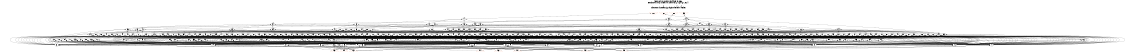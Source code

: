 # Network structure generated by ABC

digraph network {
size = "7.5,10";
center = true;
edge [dir = back];

{
  node [shape = plaintext];
  edge [style = invis];
  LevelTitle1 [label=""];
  LevelTitle2 [label=""];
  Level7 [label = ""];
  Level6 [label = ""];
  Level5 [label = ""];
  Level4 [label = ""];
  Level3 [label = ""];
  Level2 [label = ""];
  Level1 [label = ""];
  Level0 [label = ""];
  LevelTitle1 ->  LevelTitle2 ->  Level7 ->  Level6 ->  Level5 ->  Level4 ->  Level3 ->  Level2 ->  Level1 ->  Level0;
}

{
  rank = same;
  LevelTitle1;
  title1 [shape=plaintext,
          fontsize=20,
          fontname = "Times-Roman",
          label="Network structure visualized by ABC\nBenchmark \"top\". Time was Wed Oct 16 16:07:37 2024. "
         ];
}

{
  rank = same;
  LevelTitle2;
  title2 [shape=plaintext,
          fontsize=18,
          fontname = "Times-Roman",
          label="The network contains 322 logic nodes and 0 latches.\n"
         ];
}

{
  rank = same;
  Level7;
  Node9 [label = "o_1_", shape = invtriangle, color = coral, fillcolor = coral];
  Node10 [label = "o_2_", shape = invtriangle, color = coral, fillcolor = coral];
  Node11 [label = "o_0_", shape = invtriangle, color = coral, fillcolor = coral];
  Node12 [label = "o_3_", shape = invtriangle, color = coral, fillcolor = coral];
}

{
  rank = same;
  Level6;
  Node14 [label = "14\n", shape = ellipse];
  Node168 [label = "168\n", shape = ellipse];
  Node242 [label = "242\n", shape = ellipse];
}

{
  rank = same;
  Level5;
  Node15 [label = "15\n", shape = ellipse];
  Node82 [label = "82\n", shape = ellipse];
  Node106 [label = "106\n", shape = ellipse];
  Node132 [label = "132\n", shape = ellipse];
  Node169 [label = "169\n", shape = ellipse];
  Node194 [label = "194\n", shape = ellipse];
  Node208 [label = "208\n", shape = ellipse];
  Node224 [label = "224\n", shape = ellipse];
  Node243 [label = "243\n", shape = ellipse];
  Node272 [label = "272\n", shape = ellipse];
  Node289 [label = "289\n", shape = ellipse];
  Node310 [label = "310\n", shape = ellipse];
}

{
  rank = same;
  Level4;
  Node16 [label = "16\n", shape = ellipse];
  Node43 [label = "43\n", shape = ellipse];
  Node59 [label = "59\n", shape = ellipse];
  Node65 [label = "65\n", shape = ellipse];
  Node83 [label = "83\n", shape = ellipse];
  Node91 [label = "91\n", shape = ellipse];
  Node107 [label = "107\n", shape = ellipse];
  Node114 [label = "114\n", shape = ellipse];
  Node122 [label = "122\n", shape = ellipse];
  Node127 [label = "127\n", shape = ellipse];
  Node133 [label = "133\n", shape = ellipse];
  Node140 [label = "140\n", shape = ellipse];
  Node149 [label = "149\n", shape = ellipse];
  Node157 [label = "157\n", shape = ellipse];
  Node170 [label = "170\n", shape = ellipse];
  Node178 [label = "178\n", shape = ellipse];
  Node184 [label = "184\n", shape = ellipse];
  Node189 [label = "189\n", shape = ellipse];
  Node195 [label = "195\n", shape = ellipse];
  Node198 [label = "198\n", shape = ellipse];
  Node205 [label = "205\n", shape = ellipse];
  Node209 [label = "209\n", shape = ellipse];
  Node214 [label = "214\n", shape = ellipse];
  Node218 [label = "218\n", shape = ellipse];
  Node220 [label = "220\n", shape = ellipse];
  Node225 [label = "225\n", shape = ellipse];
  Node229 [label = "229\n", shape = ellipse];
  Node234 [label = "234\n", shape = ellipse];
  Node238 [label = "238\n", shape = ellipse];
  Node244 [label = "244\n", shape = ellipse];
  Node247 [label = "247\n", shape = ellipse];
  Node252 [label = "252\n", shape = ellipse];
  Node257 [label = "257\n", shape = ellipse];
  Node273 [label = "273\n", shape = ellipse];
  Node276 [label = "276\n", shape = ellipse];
  Node279 [label = "279\n", shape = ellipse];
  Node284 [label = "284\n", shape = ellipse];
  Node290 [label = "290\n", shape = ellipse];
  Node295 [label = "295\n", shape = ellipse];
  Node300 [label = "300\n", shape = ellipse];
  Node305 [label = "305\n", shape = ellipse];
  Node311 [label = "311\n", shape = ellipse];
  Node315 [label = "315\n", shape = ellipse];
  Node323 [label = "323\n", shape = ellipse];
  Node330 [label = "330\n", shape = ellipse];
}

{
  rank = same;
  Level3;
  Node17 [label = "17\n", shape = ellipse];
  Node27 [label = "27\n", shape = ellipse];
  Node34 [label = "34\n", shape = ellipse];
  Node36 [label = "36\n", shape = ellipse];
  Node44 [label = "44\n", shape = ellipse];
  Node49 [label = "49\n", shape = ellipse];
  Node54 [label = "54\n", shape = ellipse];
  Node60 [label = "60\n", shape = ellipse];
  Node61 [label = "61\n", shape = ellipse];
  Node63 [label = "63\n", shape = ellipse];
  Node66 [label = "66\n", shape = ellipse];
  Node71 [label = "71\n", shape = ellipse];
  Node76 [label = "76\n", shape = ellipse];
  Node79 [label = "79\n", shape = ellipse];
  Node84 [label = "84\n", shape = ellipse];
  Node87 [label = "87\n", shape = ellipse];
  Node89 [label = "89\n", shape = ellipse];
  Node90 [label = "90\n", shape = ellipse];
  Node92 [label = "92\n", shape = ellipse];
  Node95 [label = "95\n", shape = ellipse];
  Node98 [label = "98\n", shape = ellipse];
  Node99 [label = "99\n", shape = ellipse];
  Node100 [label = "100\n", shape = ellipse];
  Node103 [label = "103\n", shape = ellipse];
  Node108 [label = "108\n", shape = ellipse];
  Node110 [label = "110\n", shape = ellipse];
  Node115 [label = "115\n", shape = ellipse];
  Node118 [label = "118\n", shape = ellipse];
  Node119 [label = "119\n", shape = ellipse];
  Node121 [label = "121\n", shape = ellipse];
  Node123 [label = "123\n", shape = ellipse];
  Node124 [label = "124\n", shape = ellipse];
  Node125 [label = "125\n", shape = ellipse];
  Node126 [label = "126\n", shape = ellipse];
  Node128 [label = "128\n", shape = ellipse];
  Node129 [label = "129\n", shape = ellipse];
  Node130 [label = "130\n", shape = ellipse];
  Node131 [label = "131\n", shape = ellipse];
  Node134 [label = "134\n", shape = ellipse];
  Node136 [label = "136\n", shape = ellipse];
  Node137 [label = "137\n", shape = ellipse];
  Node139 [label = "139\n", shape = ellipse];
  Node141 [label = "141\n", shape = ellipse];
  Node142 [label = "142\n", shape = ellipse];
  Node145 [label = "145\n", shape = ellipse];
  Node147 [label = "147\n", shape = ellipse];
  Node150 [label = "150\n", shape = ellipse];
  Node152 [label = "152\n", shape = ellipse];
  Node154 [label = "154\n", shape = ellipse];
  Node156 [label = "156\n", shape = ellipse];
  Node158 [label = "158\n", shape = ellipse];
  Node160 [label = "160\n", shape = ellipse];
  Node167 [label = "167\n", shape = ellipse];
  Node171 [label = "171\n", shape = ellipse];
  Node172 [label = "172\n", shape = ellipse];
  Node173 [label = "173\n", shape = ellipse];
  Node176 [label = "176\n", shape = ellipse];
  Node179 [label = "179\n", shape = ellipse];
  Node180 [label = "180\n", shape = ellipse];
  Node181 [label = "181\n", shape = ellipse];
  Node182 [label = "182\n", shape = ellipse];
  Node185 [label = "185\n", shape = ellipse];
  Node186 [label = "186\n", shape = ellipse];
  Node187 [label = "187\n", shape = ellipse];
  Node188 [label = "188\n", shape = ellipse];
  Node190 [label = "190\n", shape = ellipse];
  Node191 [label = "191\n", shape = ellipse];
  Node192 [label = "192\n", shape = ellipse];
  Node193 [label = "193\n", shape = ellipse];
  Node196 [label = "196\n", shape = ellipse];
  Node197 [label = "197\n", shape = ellipse];
  Node199 [label = "199\n", shape = ellipse];
  Node201 [label = "201\n", shape = ellipse];
  Node202 [label = "202\n", shape = ellipse];
  Node203 [label = "203\n", shape = ellipse];
  Node206 [label = "206\n", shape = ellipse];
  Node207 [label = "207\n", shape = ellipse];
  Node210 [label = "210\n", shape = ellipse];
  Node211 [label = "211\n", shape = ellipse];
  Node212 [label = "212\n", shape = ellipse];
  Node213 [label = "213\n", shape = ellipse];
  Node215 [label = "215\n", shape = ellipse];
  Node216 [label = "216\n", shape = ellipse];
  Node217 [label = "217\n", shape = ellipse];
  Node219 [label = "219\n", shape = ellipse];
  Node221 [label = "221\n", shape = ellipse];
  Node222 [label = "222\n", shape = ellipse];
  Node223 [label = "223\n", shape = ellipse];
  Node226 [label = "226\n", shape = ellipse];
  Node227 [label = "227\n", shape = ellipse];
  Node228 [label = "228\n", shape = ellipse];
  Node230 [label = "230\n", shape = ellipse];
  Node231 [label = "231\n", shape = ellipse];
  Node232 [label = "232\n", shape = ellipse];
  Node233 [label = "233\n", shape = ellipse];
  Node235 [label = "235\n", shape = ellipse];
  Node236 [label = "236\n", shape = ellipse];
  Node237 [label = "237\n", shape = ellipse];
  Node239 [label = "239\n", shape = ellipse];
  Node240 [label = "240\n", shape = ellipse];
  Node241 [label = "241\n", shape = ellipse];
  Node245 [label = "245\n", shape = ellipse];
  Node246 [label = "246\n", shape = ellipse];
  Node248 [label = "248\n", shape = ellipse];
  Node249 [label = "249\n", shape = ellipse];
  Node250 [label = "250\n", shape = ellipse];
  Node251 [label = "251\n", shape = ellipse];
  Node253 [label = "253\n", shape = ellipse];
  Node254 [label = "254\n", shape = ellipse];
  Node255 [label = "255\n", shape = ellipse];
  Node256 [label = "256\n", shape = ellipse];
  Node258 [label = "258\n", shape = ellipse];
  Node261 [label = "261\n", shape = ellipse];
  Node266 [label = "266\n", shape = ellipse];
  Node269 [label = "269\n", shape = ellipse];
  Node274 [label = "274\n", shape = ellipse];
  Node275 [label = "275\n", shape = ellipse];
  Node277 [label = "277\n", shape = ellipse];
  Node278 [label = "278\n", shape = ellipse];
  Node280 [label = "280\n", shape = ellipse];
  Node281 [label = "281\n", shape = ellipse];
  Node282 [label = "282\n", shape = ellipse];
  Node283 [label = "283\n", shape = ellipse];
  Node285 [label = "285\n", shape = ellipse];
  Node286 [label = "286\n", shape = ellipse];
  Node287 [label = "287\n", shape = ellipse];
  Node288 [label = "288\n", shape = ellipse];
  Node291 [label = "291\n", shape = ellipse];
  Node292 [label = "292\n", shape = ellipse];
  Node293 [label = "293\n", shape = ellipse];
  Node294 [label = "294\n", shape = ellipse];
  Node296 [label = "296\n", shape = ellipse];
  Node297 [label = "297\n", shape = ellipse];
  Node298 [label = "298\n", shape = ellipse];
  Node299 [label = "299\n", shape = ellipse];
  Node301 [label = "301\n", shape = ellipse];
  Node302 [label = "302\n", shape = ellipse];
  Node303 [label = "303\n", shape = ellipse];
  Node304 [label = "304\n", shape = ellipse];
  Node306 [label = "306\n", shape = ellipse];
  Node307 [label = "307\n", shape = ellipse];
  Node308 [label = "308\n", shape = ellipse];
  Node309 [label = "309\n", shape = ellipse];
  Node312 [label = "312\n", shape = ellipse];
  Node313 [label = "313\n", shape = ellipse];
  Node314 [label = "314\n", shape = ellipse];
  Node316 [label = "316\n", shape = ellipse];
  Node318 [label = "318\n", shape = ellipse];
  Node319 [label = "319\n", shape = ellipse];
  Node321 [label = "321\n", shape = ellipse];
  Node324 [label = "324\n", shape = ellipse];
  Node327 [label = "327\n", shape = ellipse];
  Node328 [label = "328\n", shape = ellipse];
  Node329 [label = "329\n", shape = ellipse];
  Node331 [label = "331\n", shape = ellipse];
  Node332 [label = "332\n", shape = ellipse];
  Node334 [label = "334\n", shape = ellipse];
}

{
  rank = same;
  Level2;
  Node18 [label = "18\n", shape = ellipse];
  Node22 [label = "22\n", shape = ellipse];
  Node24 [label = "24\n", shape = ellipse];
  Node28 [label = "28\n", shape = ellipse];
  Node31 [label = "31\n", shape = ellipse];
  Node32 [label = "32\n", shape = ellipse];
  Node37 [label = "37\n", shape = ellipse];
  Node38 [label = "38\n", shape = ellipse];
  Node45 [label = "45\n", shape = ellipse];
  Node46 [label = "46\n", shape = ellipse];
  Node50 [label = "50\n", shape = ellipse];
  Node52 [label = "52\n", shape = ellipse];
  Node55 [label = "55\n", shape = ellipse];
  Node57 [label = "57\n", shape = ellipse];
  Node58 [label = "58\n", shape = ellipse];
  Node62 [label = "62\n", shape = ellipse];
  Node64 [label = "64\n", shape = ellipse];
  Node67 [label = "67\n", shape = ellipse];
  Node69 [label = "69\n", shape = ellipse];
  Node70 [label = "70\n", shape = ellipse];
  Node72 [label = "72\n", shape = ellipse];
  Node73 [label = "73\n", shape = ellipse];
  Node74 [label = "74\n", shape = ellipse];
  Node75 [label = "75\n", shape = ellipse];
  Node77 [label = "77\n", shape = ellipse];
  Node78 [label = "78\n", shape = ellipse];
  Node80 [label = "80\n", shape = ellipse];
  Node81 [label = "81\n", shape = ellipse];
  Node85 [label = "85\n", shape = ellipse];
  Node86 [label = "86\n", shape = ellipse];
  Node88 [label = "88\n", shape = ellipse];
  Node93 [label = "93\n", shape = ellipse];
  Node94 [label = "94\n", shape = ellipse];
  Node96 [label = "96\n", shape = ellipse];
  Node97 [label = "97\n", shape = ellipse];
  Node101 [label = "101\n", shape = ellipse];
  Node102 [label = "102\n", shape = ellipse];
  Node104 [label = "104\n", shape = ellipse];
  Node105 [label = "105\n", shape = ellipse];
  Node109 [label = "109\n", shape = ellipse];
  Node111 [label = "111\n", shape = ellipse];
  Node112 [label = "112\n", shape = ellipse];
  Node113 [label = "113\n", shape = ellipse];
  Node116 [label = "116\n", shape = ellipse];
  Node117 [label = "117\n", shape = ellipse];
  Node120 [label = "120\n", shape = ellipse];
  Node135 [label = "135\n", shape = ellipse];
  Node138 [label = "138\n", shape = ellipse];
  Node143 [label = "143\n", shape = ellipse];
  Node144 [label = "144\n", shape = ellipse];
  Node146 [label = "146\n", shape = ellipse];
  Node148 [label = "148\n", shape = ellipse];
  Node151 [label = "151\n", shape = ellipse];
  Node153 [label = "153\n", shape = ellipse];
  Node155 [label = "155\n", shape = ellipse];
  Node159 [label = "159\n", shape = ellipse];
  Node161 [label = "161\n", shape = ellipse];
  Node162 [label = "162\n", shape = ellipse];
  Node163 [label = "163\n", shape = ellipse];
  Node164 [label = "164\n", shape = ellipse];
  Node165 [label = "165\n", shape = ellipse];
  Node166 [label = "166\n", shape = ellipse];
  Node174 [label = "174\n", shape = ellipse];
  Node175 [label = "175\n", shape = ellipse];
  Node177 [label = "177\n", shape = ellipse];
  Node183 [label = "183\n", shape = ellipse];
  Node200 [label = "200\n", shape = ellipse];
  Node204 [label = "204\n", shape = ellipse];
  Node259 [label = "259\n", shape = ellipse];
  Node260 [label = "260\n", shape = ellipse];
  Node262 [label = "262\n", shape = ellipse];
  Node263 [label = "263\n", shape = ellipse];
  Node264 [label = "264\n", shape = ellipse];
  Node265 [label = "265\n", shape = ellipse];
  Node267 [label = "267\n", shape = ellipse];
  Node268 [label = "268\n", shape = ellipse];
  Node270 [label = "270\n", shape = ellipse];
  Node271 [label = "271\n", shape = ellipse];
  Node317 [label = "317\n", shape = ellipse];
  Node320 [label = "320\n", shape = ellipse];
  Node322 [label = "322\n", shape = ellipse];
  Node325 [label = "325\n", shape = ellipse];
  Node326 [label = "326\n", shape = ellipse];
  Node333 [label = "333\n", shape = ellipse];
  Node335 [label = "335\n", shape = ellipse];
}

{
  rank = same;
  Level1;
  Node19 [label = "19\n", shape = ellipse];
  Node20 [label = "20\n", shape = ellipse];
  Node21 [label = "21\n", shape = ellipse];
  Node23 [label = "23\n", shape = ellipse];
  Node25 [label = "25\n", shape = ellipse];
  Node26 [label = "26\n", shape = ellipse];
  Node29 [label = "29\n", shape = ellipse];
  Node30 [label = "30\n", shape = ellipse];
  Node33 [label = "33\n", shape = ellipse];
  Node35 [label = "35\n", shape = ellipse];
  Node39 [label = "39\n", shape = ellipse];
  Node40 [label = "40\n", shape = ellipse];
  Node41 [label = "41\n", shape = ellipse];
  Node42 [label = "42\n", shape = ellipse];
  Node47 [label = "47\n", shape = ellipse];
  Node48 [label = "48\n", shape = ellipse];
  Node51 [label = "51\n", shape = ellipse];
  Node53 [label = "53\n", shape = ellipse];
  Node56 [label = "56\n", shape = ellipse];
  Node68 [label = "68\n", shape = ellipse];
}

{
  rank = same;
  Level0;
  Node1 [label = "i_7_", shape = triangle, color = coral, fillcolor = coral];
  Node2 [label = "i_5_", shape = triangle, color = coral, fillcolor = coral];
  Node3 [label = "i_6_", shape = triangle, color = coral, fillcolor = coral];
  Node4 [label = "i_3_", shape = triangle, color = coral, fillcolor = coral];
  Node5 [label = "i_4_", shape = triangle, color = coral, fillcolor = coral];
  Node6 [label = "i_1_", shape = triangle, color = coral, fillcolor = coral];
  Node7 [label = "i_2_", shape = triangle, color = coral, fillcolor = coral];
  Node8 [label = "i_0_", shape = triangle, color = coral, fillcolor = coral];
}

title1 -> title2 [style = invis];
title2 -> Node9 [style = invis];
title2 -> Node10 [style = invis];
title2 -> Node11 [style = invis];
title2 -> Node12 [style = invis];
Node9 -> Node10 [style = invis];
Node10 -> Node11 [style = invis];
Node11 -> Node12 [style = invis];
Node9 -> Node14 [style = solid];
Node10 -> Node167 [style = solid];
Node11 -> Node168 [style = solid];
Node12 -> Node242 [style = solid];
Node14 -> Node15 [style = solid];
Node14 -> Node82 [style = solid];
Node14 -> Node106 [style = solid];
Node14 -> Node132 [style = solid];
Node15 -> Node16 [style = solid];
Node15 -> Node43 [style = solid];
Node15 -> Node59 [style = solid];
Node15 -> Node65 [style = solid];
Node16 -> Node17 [style = solid];
Node16 -> Node27 [style = solid];
Node16 -> Node34 [style = solid];
Node16 -> Node36 [style = solid];
Node17 -> Node18 [style = solid];
Node17 -> Node22 [style = solid];
Node17 -> Node24 [style = solid];
Node17 -> Node26 [style = solid];
Node18 -> Node19 [style = solid];
Node18 -> Node20 [style = solid];
Node18 -> Node21 [style = solid];
Node19 -> Node6 [style = solid];
Node19 -> Node7 [style = solid];
Node19 -> Node8 [style = solid];
Node20 -> Node2 [style = solid];
Node20 -> Node4 [style = solid];
Node20 -> Node5 [style = solid];
Node21 -> Node1 [style = solid];
Node21 -> Node3 [style = solid];
Node22 -> Node21 [style = solid];
Node22 -> Node23 [style = solid];
Node23 -> Node2 [style = solid];
Node23 -> Node4 [style = solid];
Node23 -> Node5 [style = solid];
Node24 -> Node21 [style = solid];
Node24 -> Node25 [style = solid];
Node25 -> Node2 [style = solid];
Node25 -> Node4 [style = solid];
Node25 -> Node5 [style = solid];
Node26 -> Node6 [style = solid];
Node26 -> Node7 [style = solid];
Node26 -> Node8 [style = solid];
Node27 -> Node28 [style = solid];
Node27 -> Node31 [style = solid];
Node27 -> Node32 [style = solid];
Node27 -> Node33 [style = solid];
Node28 -> Node20 [style = solid];
Node28 -> Node29 [style = solid];
Node28 -> Node30 [style = solid];
Node29 -> Node1 [style = solid];
Node29 -> Node3 [style = solid];
Node30 -> Node6 [style = solid];
Node30 -> Node7 [style = solid];
Node30 -> Node8 [style = solid];
Node31 -> Node23 [style = solid];
Node31 -> Node29 [style = solid];
Node32 -> Node25 [style = solid];
Node32 -> Node29 [style = solid];
Node33 -> Node6 [style = solid];
Node33 -> Node7 [style = solid];
Node33 -> Node8 [style = solid];
Node34 -> Node31 [style = solid];
Node34 -> Node32 [style = solid];
Node34 -> Node35 [style = solid];
Node35 -> Node6 [style = solid];
Node35 -> Node7 [style = solid];
Node35 -> Node8 [style = solid];
Node36 -> Node37 [style = solid];
Node36 -> Node38 [style = solid];
Node36 -> Node41 [style = solid];
Node36 -> Node42 [style = solid];
Node37 -> Node20 [style = solid];
Node37 -> Node29 [style = solid];
Node38 -> Node39 [style = solid];
Node38 -> Node40 [style = solid];
Node39 -> Node2 [style = solid];
Node39 -> Node4 [style = solid];
Node39 -> Node5 [style = solid];
Node40 -> Node1 [style = solid];
Node40 -> Node3 [style = solid];
Node41 -> Node6 [style = solid];
Node41 -> Node7 [style = solid];
Node41 -> Node8 [style = solid];
Node42 -> Node6 [style = solid];
Node42 -> Node7 [style = solid];
Node42 -> Node8 [style = solid];
Node43 -> Node44 [style = solid];
Node43 -> Node49 [style = solid];
Node43 -> Node54 [style = solid];
Node43 -> Node58 [style = solid];
Node44 -> Node45 [style = solid];
Node44 -> Node46 [style = solid];
Node44 -> Node48 [style = solid];
Node45 -> Node20 [style = solid];
Node45 -> Node40 [style = solid];
Node46 -> Node35 [style = solid];
Node46 -> Node40 [style = solid];
Node46 -> Node47 [style = solid];
Node47 -> Node2 [style = solid];
Node47 -> Node4 [style = solid];
Node47 -> Node5 [style = solid];
Node48 -> Node6 [style = solid];
Node48 -> Node7 [style = solid];
Node48 -> Node8 [style = solid];
Node49 -> Node50 [style = solid];
Node49 -> Node52 [style = solid];
Node49 -> Node19 [style = solid];
Node50 -> Node21 [style = solid];
Node50 -> Node51 [style = solid];
Node51 -> Node2 [style = solid];
Node51 -> Node4 [style = solid];
Node51 -> Node5 [style = solid];
Node52 -> Node21 [style = solid];
Node52 -> Node53 [style = solid];
Node53 -> Node2 [style = solid];
Node53 -> Node4 [style = solid];
Node53 -> Node5 [style = solid];
Node54 -> Node55 [style = solid];
Node54 -> Node57 [style = solid];
Node54 -> Node26 [style = solid];
Node55 -> Node21 [style = solid];
Node55 -> Node56 [style = solid];
Node56 -> Node2 [style = solid];
Node56 -> Node4 [style = solid];
Node56 -> Node5 [style = solid];
Node57 -> Node40 [style = solid];
Node57 -> Node48 [style = solid];
Node57 -> Node47 [style = solid];
Node58 -> Node23 [style = solid];
Node58 -> Node25 [style = solid];
Node58 -> Node40 [style = solid];
Node58 -> Node42 [style = solid];
Node59 -> Node60 [style = solid];
Node59 -> Node61 [style = solid];
Node59 -> Node63 [style = solid];
Node59 -> Node64 [style = solid];
Node60 -> Node31 [style = solid];
Node60 -> Node32 [style = solid];
Node60 -> Node48 [style = solid];
Node61 -> Node37 [style = solid];
Node61 -> Node62 [style = solid];
Node61 -> Node41 [style = solid];
Node61 -> Node42 [style = solid];
Node62 -> Node29 [style = solid];
Node62 -> Node47 [style = solid];
Node63 -> Node45 [style = solid];
Node63 -> Node62 [style = solid];
Node63 -> Node35 [style = solid];
Node63 -> Node42 [style = solid];
Node64 -> Node23 [style = solid];
Node64 -> Node25 [style = solid];
Node64 -> Node41 [style = solid];
Node64 -> Node40 [style = solid];
Node65 -> Node66 [style = solid];
Node65 -> Node71 [style = solid];
Node65 -> Node76 [style = solid];
Node65 -> Node79 [style = solid];
Node66 -> Node67 [style = solid];
Node66 -> Node69 [style = solid];
Node66 -> Node70 [style = solid];
Node66 -> Node33 [style = solid];
Node67 -> Node30 [style = solid];
Node67 -> Node51 [style = solid];
Node67 -> Node53 [style = solid];
Node67 -> Node68 [style = solid];
Node68 -> Node1 [style = solid];
Node68 -> Node3 [style = solid];
Node69 -> Node56 [style = solid];
Node69 -> Node68 [style = solid];
Node70 -> Node19 [style = solid];
Node70 -> Node39 [style = solid];
Node70 -> Node68 [style = solid];
Node71 -> Node72 [style = solid];
Node71 -> Node73 [style = solid];
Node71 -> Node74 [style = solid];
Node71 -> Node75 [style = solid];
Node72 -> Node21 [style = solid];
Node72 -> Node25 [style = solid];
Node72 -> Node30 [style = solid];
Node73 -> Node20 [style = solid];
Node73 -> Node21 [style = solid];
Node73 -> Node33 [style = solid];
Node74 -> Node19 [style = solid];
Node74 -> Node21 [style = solid];
Node74 -> Node47 [style = solid];
Node75 -> Node33 [style = solid];
Node75 -> Node39 [style = solid];
Node75 -> Node68 [style = solid];
Node76 -> Node55 [style = solid];
Node76 -> Node77 [style = solid];
Node76 -> Node78 [style = solid];
Node76 -> Node30 [style = solid];
Node77 -> Node21 [style = solid];
Node77 -> Node33 [style = solid];
Node77 -> Node51 [style = solid];
Node77 -> Node53 [style = solid];
Node78 -> Node21 [style = solid];
Node78 -> Node26 [style = solid];
Node78 -> Node39 [style = solid];
Node79 -> Node69 [style = solid];
Node79 -> Node80 [style = solid];
Node79 -> Node81 [style = solid];
Node79 -> Node19 [style = solid];
Node80 -> Node26 [style = solid];
Node80 -> Node51 [style = solid];
Node80 -> Node53 [style = solid];
Node80 -> Node68 [style = solid];
Node81 -> Node21 [style = solid];
Node81 -> Node30 [style = solid];
Node81 -> Node39 [style = solid];
Node82 -> Node83 [style = solid];
Node82 -> Node91 [style = solid];
Node82 -> Node100 [style = solid];
Node82 -> Node103 [style = solid];
Node83 -> Node84 [style = solid];
Node83 -> Node87 [style = solid];
Node83 -> Node89 [style = solid];
Node83 -> Node90 [style = solid];
Node84 -> Node85 [style = solid];
Node84 -> Node86 [style = solid];
Node84 -> Node30 [style = solid];
Node84 -> Node33 [style = solid];
Node85 -> Node40 [style = solid];
Node85 -> Node53 [style = solid];
Node86 -> Node40 [style = solid];
Node86 -> Node56 [style = solid];
Node87 -> Node38 [style = solid];
Node87 -> Node88 [style = solid];
Node87 -> Node19 [style = solid];
Node87 -> Node26 [style = solid];
Node88 -> Node40 [style = solid];
Node88 -> Node51 [style = solid];
Node89 -> Node37 [style = solid];
Node89 -> Node32 [style = solid];
Node89 -> Node19 [style = solid];
Node89 -> Node26 [style = solid];
Node90 -> Node38 [style = solid];
Node90 -> Node88 [style = solid];
Node90 -> Node30 [style = solid];
Node90 -> Node33 [style = solid];
Node91 -> Node92 [style = solid];
Node91 -> Node95 [style = solid];
Node91 -> Node98 [style = solid];
Node91 -> Node99 [style = solid];
Node92 -> Node93 [style = solid];
Node92 -> Node94 [style = solid];
Node92 -> Node30 [style = solid];
Node92 -> Node33 [style = solid];
Node93 -> Node29 [style = solid];
Node93 -> Node53 [style = solid];
Node94 -> Node29 [style = solid];
Node94 -> Node56 [style = solid];
Node95 -> Node96 [style = solid];
Node95 -> Node97 [style = solid];
Node95 -> Node19 [style = solid];
Node95 -> Node26 [style = solid];
Node96 -> Node29 [style = solid];
Node96 -> Node39 [style = solid];
Node97 -> Node29 [style = solid];
Node97 -> Node51 [style = solid];
Node98 -> Node85 [style = solid];
Node98 -> Node86 [style = solid];
Node98 -> Node19 [style = solid];
Node98 -> Node26 [style = solid];
Node99 -> Node96 [style = solid];
Node99 -> Node97 [style = solid];
Node99 -> Node30 [style = solid];
Node99 -> Node33 [style = solid];
Node100 -> Node101 [style = solid];
Node100 -> Node102 [style = solid];
Node100 -> Node30 [style = solid];
Node100 -> Node33 [style = solid];
Node101 -> Node25 [style = solid];
Node101 -> Node68 [style = solid];
Node102 -> Node20 [style = solid];
Node102 -> Node68 [style = solid];
Node103 -> Node62 [style = solid];
Node103 -> Node104 [style = solid];
Node103 -> Node105 [style = solid];
Node103 -> Node26 [style = solid];
Node104 -> Node35 [style = solid];
Node104 -> Node40 [style = solid];
Node104 -> Node51 [style = solid];
Node104 -> Node53 [style = solid];
Node105 -> Node19 [style = solid];
Node105 -> Node23 [style = solid];
Node105 -> Node29 [style = solid];
Node106 -> Node107 [style = solid];
Node106 -> Node114 [style = solid];
Node106 -> Node122 [style = solid];
Node106 -> Node127 [style = solid];
Node107 -> Node108 [style = solid];
Node107 -> Node110 [style = solid];
Node107 -> Node112 [style = solid];
Node107 -> Node113 [style = solid];
Node108 -> Node45 [style = solid];
Node108 -> Node109 [style = solid];
Node108 -> Node19 [style = solid];
Node109 -> Node29 [style = solid];
Node109 -> Node30 [style = solid];
Node109 -> Node47 [style = solid];
Node110 -> Node45 [style = solid];
Node110 -> Node111 [style = solid];
Node110 -> Node19 [style = solid];
Node110 -> Node33 [style = solid];
Node111 -> Node40 [style = solid];
Node111 -> Node47 [style = solid];
Node112 -> Node26 [style = solid];
Node112 -> Node23 [style = solid];
Node112 -> Node25 [style = solid];
Node112 -> Node40 [style = solid];
Node113 -> Node23 [style = solid];
Node113 -> Node25 [style = solid];
Node113 -> Node30 [style = solid];
Node113 -> Node40 [style = solid];
Node114 -> Node115 [style = solid];
Node114 -> Node118 [style = solid];
Node114 -> Node119 [style = solid];
Node114 -> Node121 [style = solid];
Node115 -> Node116 [style = solid];
Node115 -> Node117 [style = solid];
Node115 -> Node35 [style = solid];
Node116 -> Node41 [style = solid];
Node116 -> Node47 [style = solid];
Node116 -> Node68 [style = solid];
Node117 -> Node23 [style = solid];
Node117 -> Node68 [style = solid];
Node118 -> Node101 [style = solid];
Node118 -> Node102 [style = solid];
Node118 -> Node35 [style = solid];
Node118 -> Node41 [style = solid];
Node119 -> Node120 [style = solid];
Node119 -> Node117 [style = solid];
Node119 -> Node42 [style = solid];
Node119 -> Node48 [style = solid];
Node120 -> Node47 [style = solid];
Node120 -> Node68 [style = solid];
Node121 -> Node101 [style = solid];
Node121 -> Node102 [style = solid];
Node121 -> Node42 [style = solid];
Node121 -> Node48 [style = solid];
Node122 -> Node123 [style = solid];
Node122 -> Node124 [style = solid];
Node122 -> Node125 [style = solid];
Node122 -> Node126 [style = solid];
Node123 -> Node38 [style = solid];
Node123 -> Node86 [style = solid];
Node123 -> Node41 [style = solid];
Node123 -> Node42 [style = solid];
Node124 -> Node86 [style = solid];
Node124 -> Node96 [style = solid];
Node124 -> Node41 [style = solid];
Node124 -> Node48 [style = solid];
Node125 -> Node93 [style = solid];
Node125 -> Node94 [style = solid];
Node125 -> Node19 [style = solid];
Node125 -> Node26 [style = solid];
Node126 -> Node88 [style = solid];
Node126 -> Node85 [style = solid];
Node126 -> Node48 [style = solid];
Node127 -> Node128 [style = solid];
Node127 -> Node129 [style = solid];
Node127 -> Node130 [style = solid];
Node127 -> Node131 [style = solid];
Node128 -> Node93 [style = solid];
Node128 -> Node97 [style = solid];
Node128 -> Node41 [style = solid];
Node129 -> Node111 [style = solid];
Node129 -> Node94 [style = solid];
Node129 -> Node33 [style = solid];
Node129 -> Node35 [style = solid];
Node130 -> Node93 [style = solid];
Node130 -> Node97 [style = solid];
Node130 -> Node42 [style = solid];
Node131 -> Node94 [style = solid];
Node131 -> Node96 [style = solid];
Node131 -> Node35 [style = solid];
Node131 -> Node48 [style = solid];
Node132 -> Node133 [style = solid];
Node132 -> Node140 [style = solid];
Node132 -> Node149 [style = solid];
Node132 -> Node157 [style = solid];
Node133 -> Node134 [style = solid];
Node133 -> Node136 [style = solid];
Node133 -> Node137 [style = solid];
Node133 -> Node139 [style = solid];
Node134 -> Node50 [style = solid];
Node134 -> Node135 [style = solid];
Node134 -> Node35 [style = solid];
Node134 -> Node41 [style = solid];
Node135 -> Node21 [style = solid];
Node135 -> Node39 [style = solid];
Node136 -> Node52 [style = solid];
Node136 -> Node55 [style = solid];
Node136 -> Node35 [style = solid];
Node136 -> Node41 [style = solid];
Node137 -> Node50 [style = solid];
Node137 -> Node138 [style = solid];
Node137 -> Node48 [style = solid];
Node138 -> Node21 [style = solid];
Node138 -> Node39 [style = solid];
Node138 -> Node42 [style = solid];
Node139 -> Node52 [style = solid];
Node139 -> Node55 [style = solid];
Node139 -> Node42 [style = solid];
Node139 -> Node48 [style = solid];
Node140 -> Node141 [style = solid];
Node140 -> Node142 [style = solid];
Node140 -> Node145 [style = solid];
Node140 -> Node147 [style = solid];
Node141 -> Node101 [style = solid];
Node141 -> Node102 [style = solid];
Node141 -> Node19 [style = solid];
Node141 -> Node26 [style = solid];
Node142 -> Node143 [style = solid];
Node142 -> Node144 [style = solid];
Node143 -> Node21 [style = solid];
Node143 -> Node33 [style = solid];
Node143 -> Node47 [style = solid];
Node144 -> Node21 [style = solid];
Node144 -> Node23 [style = solid];
Node144 -> Node30 [style = solid];
Node145 -> Node117 [style = solid];
Node145 -> Node146 [style = solid];
Node145 -> Node33 [style = solid];
Node146 -> Node30 [style = solid];
Node146 -> Node47 [style = solid];
Node146 -> Node68 [style = solid];
Node147 -> Node117 [style = solid];
Node147 -> Node148 [style = solid];
Node147 -> Node19 [style = solid];
Node148 -> Node26 [style = solid];
Node148 -> Node47 [style = solid];
Node148 -> Node68 [style = solid];
Node149 -> Node150 [style = solid];
Node149 -> Node152 [style = solid];
Node149 -> Node154 [style = solid];
Node149 -> Node156 [style = solid];
Node150 -> Node22 [style = solid];
Node150 -> Node151 [style = solid];
Node150 -> Node41 [style = solid];
Node151 -> Node21 [style = solid];
Node151 -> Node35 [style = solid];
Node151 -> Node47 [style = solid];
Node152 -> Node153 [style = solid];
Node152 -> Node24 [style = solid];
Node152 -> Node35 [style = solid];
Node152 -> Node41 [style = solid];
Node153 -> Node20 [style = solid];
Node153 -> Node21 [style = solid];
Node154 -> Node22 [style = solid];
Node154 -> Node155 [style = solid];
Node154 -> Node42 [style = solid];
Node155 -> Node21 [style = solid];
Node155 -> Node48 [style = solid];
Node155 -> Node47 [style = solid];
Node156 -> Node153 [style = solid];
Node156 -> Node24 [style = solid];
Node156 -> Node42 [style = solid];
Node156 -> Node48 [style = solid];
Node157 -> Node158 [style = solid];
Node157 -> Node160 [style = solid];
Node157 -> Node165 [style = solid];
Node157 -> Node166 [style = solid];
Node158 -> Node69 [style = solid];
Node158 -> Node159 [style = solid];
Node158 -> Node35 [style = solid];
Node159 -> Node41 [style = solid];
Node159 -> Node53 [style = solid];
Node159 -> Node68 [style = solid];
Node160 -> Node161 [style = solid];
Node160 -> Node162 [style = solid];
Node160 -> Node163 [style = solid];
Node160 -> Node164 [style = solid];
Node161 -> Node39 [style = solid];
Node161 -> Node48 [style = solid];
Node161 -> Node68 [style = solid];
Node162 -> Node42 [style = solid];
Node162 -> Node51 [style = solid];
Node162 -> Node68 [style = solid];
Node163 -> Node42 [style = solid];
Node163 -> Node53 [style = solid];
Node163 -> Node68 [style = solid];
Node164 -> Node48 [style = solid];
Node164 -> Node56 [style = solid];
Node164 -> Node68 [style = solid];
Node165 -> Node35 [style = solid];
Node165 -> Node39 [style = solid];
Node165 -> Node68 [style = solid];
Node166 -> Node41 [style = solid];
Node166 -> Node51 [style = solid];
Node166 -> Node68 [style = solid];
Node167 -> Node120 [style = solid];
Node167 -> Node48 [style = solid];
Node168 -> Node169 [style = solid];
Node168 -> Node194 [style = solid];
Node168 -> Node208 [style = solid];
Node168 -> Node224 [style = solid];
Node169 -> Node170 [style = solid];
Node169 -> Node178 [style = solid];
Node169 -> Node184 [style = solid];
Node169 -> Node189 [style = solid];
Node170 -> Node171 [style = solid];
Node170 -> Node172 [style = solid];
Node170 -> Node173 [style = solid];
Node170 -> Node176 [style = solid];
Node171 -> Node55 [style = solid];
Node171 -> Node135 [style = solid];
Node171 -> Node35 [style = solid];
Node171 -> Node48 [style = solid];
Node172 -> Node120 [style = solid];
Node172 -> Node117 [style = solid];
Node172 -> Node30 [style = solid];
Node172 -> Node33 [style = solid];
Node173 -> Node174 [style = solid];
Node173 -> Node175 [style = solid];
Node173 -> Node42 [style = solid];
Node173 -> Node48 [style = solid];
Node174 -> Node51 [style = solid];
Node174 -> Node68 [style = solid];
Node175 -> Node39 [style = solid];
Node175 -> Node68 [style = solid];
Node176 -> Node177 [style = solid];
Node176 -> Node175 [style = solid];
Node176 -> Node41 [style = solid];
Node176 -> Node48 [style = solid];
Node177 -> Node53 [style = solid];
Node177 -> Node68 [style = solid];
Node178 -> Node179 [style = solid];
Node178 -> Node180 [style = solid];
Node178 -> Node181 [style = solid];
Node178 -> Node182 [style = solid];
Node179 -> Node69 [style = solid];
Node179 -> Node175 [style = solid];
Node179 -> Node26 [style = solid];
Node179 -> Node30 [style = solid];
Node180 -> Node50 [style = solid];
Node180 -> Node55 [style = solid];
Node180 -> Node26 [style = solid];
Node180 -> Node33 [style = solid];
Node181 -> Node101 [style = solid];
Node181 -> Node120 [style = solid];
Node181 -> Node19 [style = solid];
Node181 -> Node30 [style = solid];
Node182 -> Node153 [style = solid];
Node182 -> Node183 [style = solid];
Node182 -> Node26 [style = solid];
Node182 -> Node30 [style = solid];
Node183 -> Node21 [style = solid];
Node183 -> Node47 [style = solid];
Node184 -> Node185 [style = solid];
Node184 -> Node186 [style = solid];
Node184 -> Node187 [style = solid];
Node184 -> Node188 [style = solid];
Node185 -> Node31 [style = solid];
Node185 -> Node32 [style = solid];
Node185 -> Node26 [style = solid];
Node186 -> Node37 [style = solid];
Node186 -> Node86 [style = solid];
Node186 -> Node19 [style = solid];
Node186 -> Node33 [style = solid];
Node187 -> Node111 [style = solid];
Node187 -> Node94 [style = solid];
Node187 -> Node30 [style = solid];
Node187 -> Node41 [style = solid];
Node188 -> Node37 [style = solid];
Node188 -> Node45 [style = solid];
Node188 -> Node26 [style = solid];
Node188 -> Node33 [style = solid];
Node189 -> Node190 [style = solid];
Node189 -> Node191 [style = solid];
Node189 -> Node192 [style = solid];
Node189 -> Node193 [style = solid];
Node190 -> Node22 [style = solid];
Node190 -> Node183 [style = solid];
Node190 -> Node42 [style = solid];
Node190 -> Node48 [style = solid];
Node191 -> Node24 [style = solid];
Node191 -> Node183 [style = solid];
Node191 -> Node41 [style = solid];
Node191 -> Node48 [style = solid];
Node192 -> Node88 [style = solid];
Node192 -> Node120 [style = solid];
Node192 -> Node26 [style = solid];
Node192 -> Node35 [style = solid];
Node193 -> Node101 [style = solid];
Node193 -> Node117 [style = solid];
Node193 -> Node41 [style = solid];
Node194 -> Node195 [style = solid];
Node194 -> Node198 [style = solid];
Node194 -> Node205 [style = solid];
Node195 -> Node17 [style = solid];
Node195 -> Node196 [style = solid];
Node195 -> Node197 [style = solid];
Node196 -> Node101 [style = solid];
Node196 -> Node102 [style = solid];
Node196 -> Node42 [style = solid];
Node196 -> Node48 [style = solid];
Node197 -> Node120 [style = solid];
Node197 -> Node117 [style = solid];
Node197 -> Node42 [style = solid];
Node197 -> Node48 [style = solid];
Node198 -> Node199 [style = solid];
Node198 -> Node201 [style = solid];
Node198 -> Node202 [style = solid];
Node198 -> Node203 [style = solid];
Node199 -> Node200 [style = solid];
Node199 -> Node111 [style = solid];
Node199 -> Node41 [style = solid];
Node199 -> Node48 [style = solid];
Node200 -> Node25 [style = solid];
Node200 -> Node40 [style = solid];
Node201 -> Node37 [style = solid];
Node201 -> Node62 [style = solid];
Node201 -> Node35 [style = solid];
Node201 -> Node48 [style = solid];
Node202 -> Node52 [style = solid];
Node202 -> Node55 [style = solid];
Node202 -> Node19 [style = solid];
Node202 -> Node26 [style = solid];
Node203 -> Node204 [style = solid];
Node203 -> Node111 [style = solid];
Node203 -> Node42 [style = solid];
Node203 -> Node48 [style = solid];
Node204 -> Node23 [style = solid];
Node204 -> Node40 [style = solid];
Node205 -> Node27 [style = solid];
Node205 -> Node206 [style = solid];
Node205 -> Node207 [style = solid];
Node206 -> Node38 [style = solid];
Node206 -> Node86 [style = solid];
Node206 -> Node35 [style = solid];
Node206 -> Node48 [style = solid];
Node207 -> Node94 [style = solid];
Node207 -> Node97 [style = solid];
Node207 -> Node35 [style = solid];
Node207 -> Node42 [style = solid];
Node208 -> Node209 [style = solid];
Node208 -> Node214 [style = solid];
Node208 -> Node218 [style = solid];
Node208 -> Node220 [style = solid];
Node209 -> Node210 [style = solid];
Node209 -> Node211 [style = solid];
Node209 -> Node212 [style = solid];
Node209 -> Node213 [style = solid];
Node210 -> Node96 [style = solid];
Node210 -> Node97 [style = solid];
Node210 -> Node35 [style = solid];
Node210 -> Node41 [style = solid];
Node211 -> Node45 [style = solid];
Node211 -> Node93 [style = solid];
Node211 -> Node33 [style = solid];
Node211 -> Node41 [style = solid];
Node212 -> Node86 [style = solid];
Node212 -> Node97 [style = solid];
Node212 -> Node41 [style = solid];
Node212 -> Node42 [style = solid];
Node213 -> Node93 [style = solid];
Node213 -> Node94 [style = solid];
Node213 -> Node42 [style = solid];
Node213 -> Node48 [style = solid];
Node214 -> Node215 [style = solid];
Node214 -> Node216 [style = solid];
Node214 -> Node217 [style = solid];
Node215 -> Node153 [style = solid];
Node215 -> Node155 [style = solid];
Node215 -> Node35 [style = solid];
Node216 -> Node69 [style = solid];
Node216 -> Node161 [style = solid];
Node216 -> Node35 [style = solid];
Node217 -> Node45 [style = solid];
Node217 -> Node112 [style = solid];
Node217 -> Node116 [style = solid];
Node217 -> Node19 [style = solid];
Node218 -> Node103 [style = solid];
Node218 -> Node84 [style = solid];
Node218 -> Node219 [style = solid];
Node219 -> Node32 [style = solid];
Node219 -> Node88 [style = solid];
Node219 -> Node19 [style = solid];
Node219 -> Node33 [style = solid];
Node220 -> Node87 [style = solid];
Node220 -> Node221 [style = solid];
Node220 -> Node222 [style = solid];
Node220 -> Node223 [style = solid];
Node221 -> Node93 [style = solid];
Node221 -> Node97 [style = solid];
Node221 -> Node30 [style = solid];
Node222 -> Node86 [style = solid];
Node222 -> Node96 [style = solid];
Node222 -> Node19 [style = solid];
Node222 -> Node42 [style = solid];
Node223 -> Node85 [style = solid];
Node223 -> Node96 [style = solid];
Node223 -> Node19 [style = solid];
Node223 -> Node33 [style = solid];
Node224 -> Node225 [style = solid];
Node224 -> Node229 [style = solid];
Node224 -> Node234 [style = solid];
Node224 -> Node238 [style = solid];
Node225 -> Node34 [style = solid];
Node225 -> Node226 [style = solid];
Node225 -> Node227 [style = solid];
Node225 -> Node228 [style = solid];
Node226 -> Node37 [style = solid];
Node226 -> Node96 [style = solid];
Node226 -> Node26 [style = solid];
Node226 -> Node41 [style = solid];
Node227 -> Node52 [style = solid];
Node227 -> Node57 [style = solid];
Node227 -> Node19 [style = solid];
Node228 -> Node37 [style = solid];
Node228 -> Node45 [style = solid];
Node228 -> Node35 [style = solid];
Node228 -> Node42 [style = solid];
Node229 -> Node230 [style = solid];
Node229 -> Node231 [style = solid];
Node229 -> Node232 [style = solid];
Node229 -> Node233 [style = solid];
Node230 -> Node93 [style = solid];
Node230 -> Node97 [style = solid];
Node230 -> Node33 [style = solid];
Node231 -> Node93 [style = solid];
Node231 -> Node94 [style = solid];
Node231 -> Node30 [style = solid];
Node231 -> Node35 [style = solid];
Node232 -> Node93 [style = solid];
Node232 -> Node97 [style = solid];
Node232 -> Node19 [style = solid];
Node233 -> Node85 [style = solid];
Node233 -> Node86 [style = solid];
Node233 -> Node19 [style = solid];
Node233 -> Node26 [style = solid];
Node234 -> Node136 [style = solid];
Node234 -> Node235 [style = solid];
Node234 -> Node236 [style = solid];
Node234 -> Node237 [style = solid];
Node235 -> Node102 [style = solid];
Node235 -> Node146 [style = solid];
Node235 -> Node26 [style = solid];
Node236 -> Node153 [style = solid];
Node236 -> Node69 [style = solid];
Node236 -> Node33 [style = solid];
Node237 -> Node50 [style = solid];
Node237 -> Node55 [style = solid];
Node237 -> Node35 [style = solid];
Node237 -> Node42 [style = solid];
Node238 -> Node239 [style = solid];
Node238 -> Node240 [style = solid];
Node238 -> Node241 [style = solid];
Node238 -> Node80 [style = solid];
Node239 -> Node52 [style = solid];
Node239 -> Node55 [style = solid];
Node239 -> Node30 [style = solid];
Node239 -> Node33 [style = solid];
Node240 -> Node50 [style = solid];
Node240 -> Node78 [style = solid];
Node240 -> Node19 [style = solid];
Node241 -> Node50 [style = solid];
Node241 -> Node69 [style = solid];
Node241 -> Node19 [style = solid];
Node241 -> Node33 [style = solid];
Node242 -> Node243 [style = solid];
Node242 -> Node272 [style = solid];
Node242 -> Node289 [style = solid];
Node242 -> Node310 [style = solid];
Node243 -> Node244 [style = solid];
Node243 -> Node247 [style = solid];
Node243 -> Node252 [style = solid];
Node243 -> Node257 [style = solid];
Node244 -> Node196 [style = solid];
Node244 -> Node197 [style = solid];
Node244 -> Node245 [style = solid];
Node244 -> Node246 [style = solid];
Node245 -> Node153 [style = solid];
Node245 -> Node24 [style = solid];
Node245 -> Node30 [style = solid];
Node245 -> Node33 [style = solid];
Node246 -> Node22 [style = solid];
Node246 -> Node183 [style = solid];
Node246 -> Node19 [style = solid];
Node246 -> Node26 [style = solid];
Node247 -> Node248 [style = solid];
Node247 -> Node249 [style = solid];
Node247 -> Node250 [style = solid];
Node247 -> Node251 [style = solid];
Node248 -> Node50 [style = solid];
Node248 -> Node69 [style = solid];
Node248 -> Node41 [style = solid];
Node248 -> Node42 [style = solid];
Node249 -> Node52 [style = solid];
Node249 -> Node55 [style = solid];
Node249 -> Node42 [style = solid];
Node249 -> Node48 [style = solid];
Node250 -> Node153 [style = solid];
Node250 -> Node69 [style = solid];
Node250 -> Node41 [style = solid];
Node250 -> Node42 [style = solid];
Node251 -> Node174 [style = solid];
Node251 -> Node177 [style = solid];
Node251 -> Node35 [style = solid];
Node252 -> Node253 [style = solid];
Node252 -> Node254 [style = solid];
Node252 -> Node255 [style = solid];
Node252 -> Node256 [style = solid];
Node253 -> Node101 [style = solid];
Node253 -> Node117 [style = solid];
Node253 -> Node26 [style = solid];
Node254 -> Node22 [style = solid];
Node254 -> Node102 [style = solid];
Node254 -> Node19 [style = solid];
Node254 -> Node33 [style = solid];
Node255 -> Node50 [style = solid];
Node255 -> Node135 [style = solid];
Node255 -> Node35 [style = solid];
Node255 -> Node41 [style = solid];
Node256 -> Node52 [style = solid];
Node256 -> Node102 [style = solid];
Node256 -> Node33 [style = solid];
Node256 -> Node41 [style = solid];
Node257 -> Node258 [style = solid];
Node257 -> Node261 [style = solid];
Node257 -> Node266 [style = solid];
Node257 -> Node269 [style = solid];
Node258 -> Node62 [style = solid];
Node258 -> Node259 [style = solid];
Node258 -> Node260 [style = solid];
Node258 -> Node19 [style = solid];
Node259 -> Node23 [style = solid];
Node259 -> Node25 [style = solid];
Node259 -> Node29 [style = solid];
Node259 -> Node30 [style = solid];
Node260 -> Node33 [style = solid];
Node260 -> Node39 [style = solid];
Node260 -> Node40 [style = solid];
Node261 -> Node262 [style = solid];
Node261 -> Node263 [style = solid];
Node261 -> Node264 [style = solid];
Node261 -> Node265 [style = solid];
Node262 -> Node26 [style = solid];
Node262 -> Node40 [style = solid];
Node262 -> Node47 [style = solid];
Node263 -> Node19 [style = solid];
Node263 -> Node23 [style = solid];
Node263 -> Node40 [style = solid];
Node264 -> Node19 [style = solid];
Node264 -> Node25 [style = solid];
Node264 -> Node40 [style = solid];
Node265 -> Node29 [style = solid];
Node265 -> Node33 [style = solid];
Node265 -> Node47 [style = solid];
Node266 -> Node102 [style = solid];
Node266 -> Node267 [style = solid];
Node266 -> Node268 [style = solid];
Node266 -> Node35 [style = solid];
Node267 -> Node20 [style = solid];
Node267 -> Node21 [style = solid];
Node267 -> Node42 [style = solid];
Node268 -> Node21 [style = solid];
Node268 -> Node23 [style = solid];
Node268 -> Node25 [style = solid];
Node268 -> Node35 [style = solid];
Node269 -> Node38 [style = solid];
Node269 -> Node270 [style = solid];
Node269 -> Node271 [style = solid];
Node269 -> Node19 [style = solid];
Node270 -> Node30 [style = solid];
Node270 -> Node40 [style = solid];
Node270 -> Node51 [style = solid];
Node270 -> Node53 [style = solid];
Node271 -> Node29 [style = solid];
Node271 -> Node30 [style = solid];
Node271 -> Node39 [style = solid];
Node272 -> Node273 [style = solid];
Node272 -> Node276 [style = solid];
Node272 -> Node279 [style = solid];
Node272 -> Node284 [style = solid];
Node273 -> Node172 [style = solid];
Node273 -> Node181 [style = solid];
Node273 -> Node274 [style = solid];
Node273 -> Node275 [style = solid];
Node274 -> Node175 [style = solid];
Node274 -> Node183 [style = solid];
Node274 -> Node30 [style = solid];
Node275 -> Node175 [style = solid];
Node275 -> Node135 [style = solid];
Node275 -> Node41 [style = solid];
Node275 -> Node48 [style = solid];
Node276 -> Node199 [style = solid];
Node276 -> Node203 [style = solid];
Node276 -> Node277 [style = solid];
Node276 -> Node278 [style = solid];
Node277 -> Node38 [style = solid];
Node277 -> Node62 [style = solid];
Node277 -> Node48 [style = solid];
Node278 -> Node24 [style = solid];
Node278 -> Node174 [style = solid];
Node278 -> Node19 [style = solid];
Node278 -> Node33 [style = solid];
Node279 -> Node280 [style = solid];
Node279 -> Node281 [style = solid];
Node279 -> Node282 [style = solid];
Node279 -> Node283 [style = solid];
Node280 -> Node38 [style = solid];
Node280 -> Node111 [style = solid];
Node280 -> Node30 [style = solid];
Node280 -> Node42 [style = solid];
Node281 -> Node120 [style = solid];
Node281 -> Node117 [style = solid];
Node281 -> Node35 [style = solid];
Node281 -> Node41 [style = solid];
Node282 -> Node31 [style = solid];
Node282 -> Node62 [style = solid];
Node282 -> Node42 [style = solid];
Node282 -> Node48 [style = solid];
Node283 -> Node32 [style = solid];
Node283 -> Node62 [style = solid];
Node283 -> Node41 [style = solid];
Node283 -> Node48 [style = solid];
Node284 -> Node285 [style = solid];
Node284 -> Node286 [style = solid];
Node284 -> Node287 [style = solid];
Node284 -> Node288 [style = solid];
Node285 -> Node175 [style = solid];
Node285 -> Node183 [style = solid];
Node285 -> Node41 [style = solid];
Node285 -> Node42 [style = solid];
Node286 -> Node174 [style = solid];
Node286 -> Node177 [style = solid];
Node286 -> Node48 [style = solid];
Node287 -> Node183 [style = solid];
Node287 -> Node101 [style = solid];
Node287 -> Node41 [style = solid];
Node287 -> Node42 [style = solid];
Node288 -> Node22 [style = solid];
Node288 -> Node24 [style = solid];
Node288 -> Node48 [style = solid];
Node289 -> Node290 [style = solid];
Node289 -> Node295 [style = solid];
Node289 -> Node300 [style = solid];
Node289 -> Node305 [style = solid];
Node290 -> Node291 [style = solid];
Node290 -> Node292 [style = solid];
Node290 -> Node293 [style = solid];
Node290 -> Node294 [style = solid];
Node291 -> Node85 [style = solid];
Node291 -> Node86 [style = solid];
Node291 -> Node42 [style = solid];
Node291 -> Node48 [style = solid];
Node292 -> Node38 [style = solid];
Node292 -> Node88 [style = solid];
Node292 -> Node35 [style = solid];
Node292 -> Node41 [style = solid];
Node293 -> Node31 [style = solid];
Node293 -> Node62 [style = solid];
Node293 -> Node35 [style = solid];
Node293 -> Node41 [style = solid];
Node294 -> Node32 [style = solid];
Node294 -> Node88 [style = solid];
Node294 -> Node41 [style = solid];
Node294 -> Node42 [style = solid];
Node295 -> Node296 [style = solid];
Node295 -> Node297 [style = solid];
Node295 -> Node298 [style = solid];
Node295 -> Node299 [style = solid];
Node296 -> Node204 [style = solid];
Node296 -> Node96 [style = solid];
Node296 -> Node33 [style = solid];
Node296 -> Node41 [style = solid];
Node297 -> Node200 [style = solid];
Node297 -> Node45 [style = solid];
Node297 -> Node30 [style = solid];
Node297 -> Node33 [style = solid];
Node298 -> Node85 [style = solid];
Node298 -> Node96 [style = solid];
Node298 -> Node41 [style = solid];
Node298 -> Node42 [style = solid];
Node299 -> Node93 [style = solid];
Node299 -> Node97 [style = solid];
Node299 -> Node48 [style = solid];
Node300 -> Node301 [style = solid];
Node300 -> Node302 [style = solid];
Node300 -> Node303 [style = solid];
Node300 -> Node304 [style = solid];
Node301 -> Node177 [style = solid];
Node301 -> Node135 [style = solid];
Node301 -> Node19 [style = solid];
Node301 -> Node33 [style = solid];
Node302 -> Node50 [style = solid];
Node302 -> Node52 [style = solid];
Node302 -> Node30 [style = solid];
Node303 -> Node177 [style = solid];
Node303 -> Node69 [style = solid];
Node303 -> Node30 [style = solid];
Node303 -> Node33 [style = solid];
Node304 -> Node174 [style = solid];
Node304 -> Node175 [style = solid];
Node304 -> Node19 [style = solid];
Node304 -> Node26 [style = solid];
Node305 -> Node306 [style = solid];
Node305 -> Node307 [style = solid];
Node305 -> Node308 [style = solid];
Node305 -> Node309 [style = solid];
Node306 -> Node31 [style = solid];
Node306 -> Node45 [style = solid];
Node306 -> Node41 [style = solid];
Node306 -> Node42 [style = solid];
Node307 -> Node37 [style = solid];
Node307 -> Node32 [style = solid];
Node307 -> Node42 [style = solid];
Node307 -> Node48 [style = solid];
Node308 -> Node45 [style = solid];
Node308 -> Node135 [style = solid];
Node308 -> Node19 [style = solid];
Node308 -> Node42 [style = solid];
Node309 -> Node204 [style = solid];
Node309 -> Node200 [style = solid];
Node309 -> Node35 [style = solid];
Node310 -> Node311 [style = solid];
Node310 -> Node315 [style = solid];
Node310 -> Node323 [style = solid];
Node310 -> Node330 [style = solid];
Node311 -> Node100 [style = solid];
Node311 -> Node312 [style = solid];
Node311 -> Node313 [style = solid];
Node311 -> Node314 [style = solid];
Node312 -> Node38 [style = solid];
Node312 -> Node85 [style = solid];
Node312 -> Node41 [style = solid];
Node312 -> Node48 [style = solid];
Node313 -> Node111 [style = solid];
Node313 -> Node96 [style = solid];
Node313 -> Node33 [style = solid];
Node313 -> Node48 [style = solid];
Node314 -> Node38 [style = solid];
Node314 -> Node88 [style = solid];
Node314 -> Node30 [style = solid];
Node314 -> Node48 [style = solid];
Node315 -> Node316 [style = solid];
Node315 -> Node318 [style = solid];
Node315 -> Node319 [style = solid];
Node315 -> Node321 [style = solid];
Node316 -> Node102 [style = solid];
Node316 -> Node116 [style = solid];
Node316 -> Node317 [style = solid];
Node316 -> Node42 [style = solid];
Node317 -> Node23 [style = solid];
Node317 -> Node25 [style = solid];
Node317 -> Node35 [style = solid];
Node317 -> Node68 [style = solid];
Node318 -> Node111 [style = solid];
Node318 -> Node109 [style = solid];
Node318 -> Node113 [style = solid];
Node318 -> Node19 [style = solid];
Node319 -> Node153 [style = solid];
Node319 -> Node151 [style = solid];
Node319 -> Node320 [style = solid];
Node319 -> Node48 [style = solid];
Node320 -> Node21 [style = solid];
Node320 -> Node23 [style = solid];
Node320 -> Node25 [style = solid];
Node320 -> Node41 [style = solid];
Node321 -> Node102 [style = solid];
Node321 -> Node155 [style = solid];
Node321 -> Node322 [style = solid];
Node321 -> Node41 [style = solid];
Node322 -> Node21 [style = solid];
Node322 -> Node23 [style = solid];
Node322 -> Node25 [style = solid];
Node322 -> Node42 [style = solid];
Node323 -> Node324 [style = solid];
Node323 -> Node327 [style = solid];
Node323 -> Node328 [style = solid];
Node323 -> Node329 [style = solid];
Node324 -> Node325 [style = solid];
Node324 -> Node326 [style = solid];
Node324 -> Node70 [style = solid];
Node324 -> Node75 [style = solid];
Node325 -> Node30 [style = solid];
Node325 -> Node51 [style = solid];
Node325 -> Node68 [style = solid];
Node326 -> Node30 [style = solid];
Node326 -> Node53 [style = solid];
Node326 -> Node68 [style = solid];
Node327 -> Node72 [style = solid];
Node327 -> Node74 [style = solid];
Node327 -> Node143 [style = solid];
Node327 -> Node144 [style = solid];
Node328 -> Node45 [style = solid];
Node328 -> Node46 [style = solid];
Node328 -> Node64 [style = solid];
Node328 -> Node48 [style = solid];
Node329 -> Node58 [style = solid];
Node329 -> Node57 [style = solid];
Node329 -> Node81 [style = solid];
Node330 -> Node160 [style = solid];
Node330 -> Node331 [style = solid];
Node330 -> Node332 [style = solid];
Node330 -> Node334 [style = solid];
Node331 -> Node138 [style = solid];
Node331 -> Node165 [style = solid];
Node331 -> Node166 [style = solid];
Node331 -> Node159 [style = solid];
Node332 -> Node117 [style = solid];
Node332 -> Node148 [style = solid];
Node332 -> Node333 [style = solid];
Node332 -> Node33 [style = solid];
Node333 -> Node19 [style = solid];
Node333 -> Node23 [style = solid];
Node333 -> Node25 [style = solid];
Node333 -> Node68 [style = solid];
Node334 -> Node135 [style = solid];
Node334 -> Node146 [style = solid];
Node334 -> Node335 [style = solid];
Node334 -> Node41 [style = solid];
Node335 -> Node21 [style = solid];
Node335 -> Node48 [style = solid];
Node335 -> Node51 [style = solid];
Node335 -> Node53 [style = solid];
}


